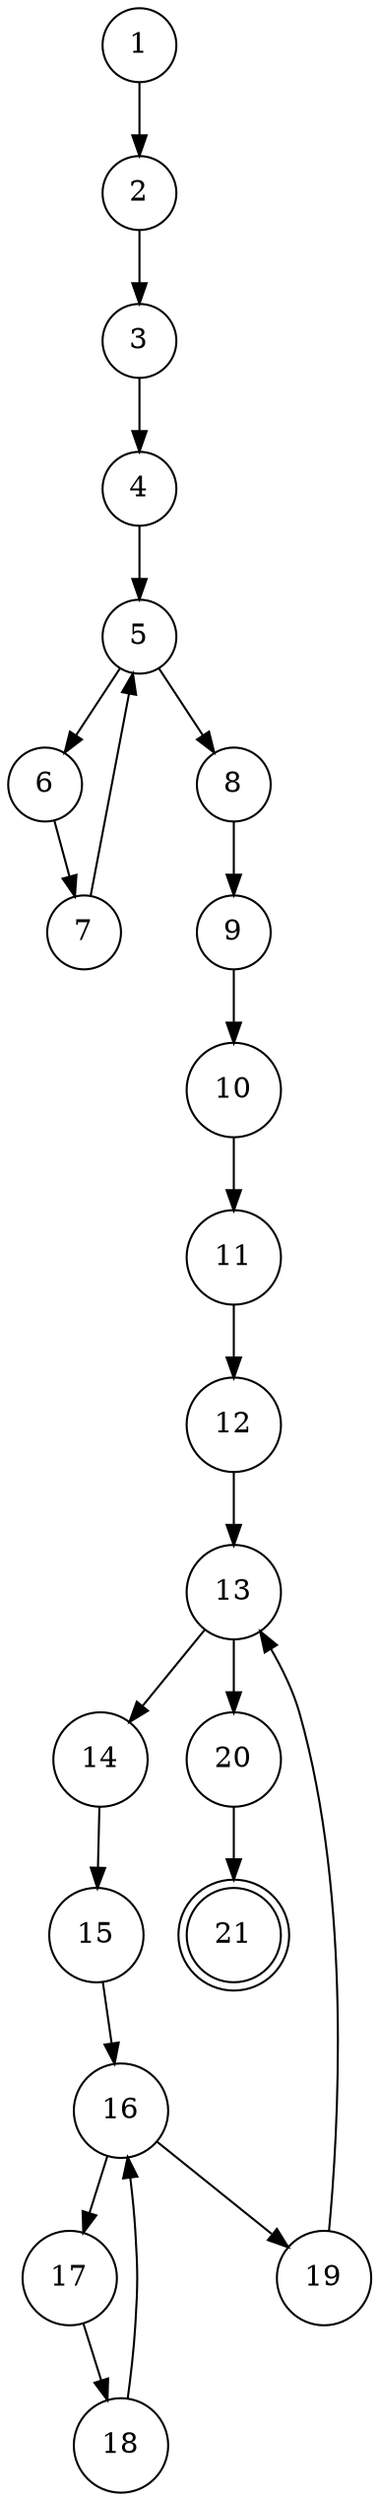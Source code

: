digraph cfg{
node [shape = doublecircle] 21;
node [shape = circle];
/* definition of h_a at 1 */
/* definition of h_b at 1 */
/* definition of number at 1 */
/* definition of i at 4 */
/* definition of i at 4 */
/* definition of d_a at 8 */
/* definition of d_b at 9 */
/* definition of num_block at 9 */
/* definition of num_thread at 9 */
/* definition of h_b at 11 */
/* definition of i at 12 */
/* definition of i at 12 */
/* definition of j at 15 */
/* definition of j at 15 */
/* definition of argc at 1 */
/* definition of argv at 1 */
/* definition of N at 1 */
/* definition of size at 1 */
/* definition of mode at 1 */
/* definition of i at 3 */
/* definition of gridsize at 9 */
/* definition of blocksize at 9 */
/* cusage of N at 1 */
/* cusage of N at 1 */
/* cusage of size at 1 */
/* cusage of size at 1 */
/* cusage of d_a at 2 */
/* cusage of size at 2 */
/* cusage of d_b at 3 */
/* cusage of size at 3 */
/* cusage of N at 5 */
/* cusage of N at 5 */
/* cusage of i at 7 */
/* cusage of h_a at 6 */
/* cusage of i at 6 */
/* cusage of num_block at 9 */
/* cusage of num_thread at 9 */
/* cusage of num_block at 9 */
/* cusage of num_block at 9 */
/* cusage of num_thread at 9 */
/* cusage of num_thread at 9 */
/* cusage of gridsize at 10 */
/* cusage of blocksize at 10 */
/* cusage of i at 19 */
/* cusage of j at 18 */
/* cusage of h_b at 17 */
/* cusage of i at 17 */
/* cusage of N at 17 */
/* cusage of j at 17 */
/* cusage of d_a at 20 */
/* cusage of d_b at 21 */
/* cusage of h_a at 21 */
/* cusage of h_b at 21 */
/* pusage of i at 5 */
/* pusage of i at 5 */
/* pusage of i at 13 */
/* pusage of i at 13 */
/* pusage of N at 13 */
/* pusage of N at 13 */
/* pusage of j at 16 */
/* pusage of j at 16 */
/* pusage of N at 16 */
/* pusage of N at 16 */
/* syncNode at 2 */
/* syncNode at 3 */
/* syncNode at 8 */
/* syncNode at 9 */
/* syncNode at 10 */
/* syncNode at 11 */
/* syncNode at 20 */
/* syncNode at 21 */
/* susage of d_a at 10 */
/* susage of d_b at 10 */
/* susage of number at 10 */
/* susage of N at 10 */
/* susage of mode at 10 */
/* m_send.1 of d_a at 10 */
/* m_send.1 of d_b at 10 */
/* m_send.1 of number at 10 */
/* m_send.1 of N at 10 */
/* m_send.1 of mode at 10 */
/* m_recv.1 of d_a at 11 */
/* m_recv.1 of d_b at 11 */
1 -> 2;
2 -> 3;
3 -> 4;
4 -> 5;
5 -> 6;
6 -> 7;
7 -> 5;
5 -> 8;
8 -> 9;
9 -> 10;
10 -> 11;
11 -> 12;
12 -> 13;
13 -> 14;
14 -> 15;
15 -> 16;
16 -> 17;
17 -> 18;
18 -> 16;
16 -> 19;
19 -> 13;
13 -> 20;
20 -> 21;
}